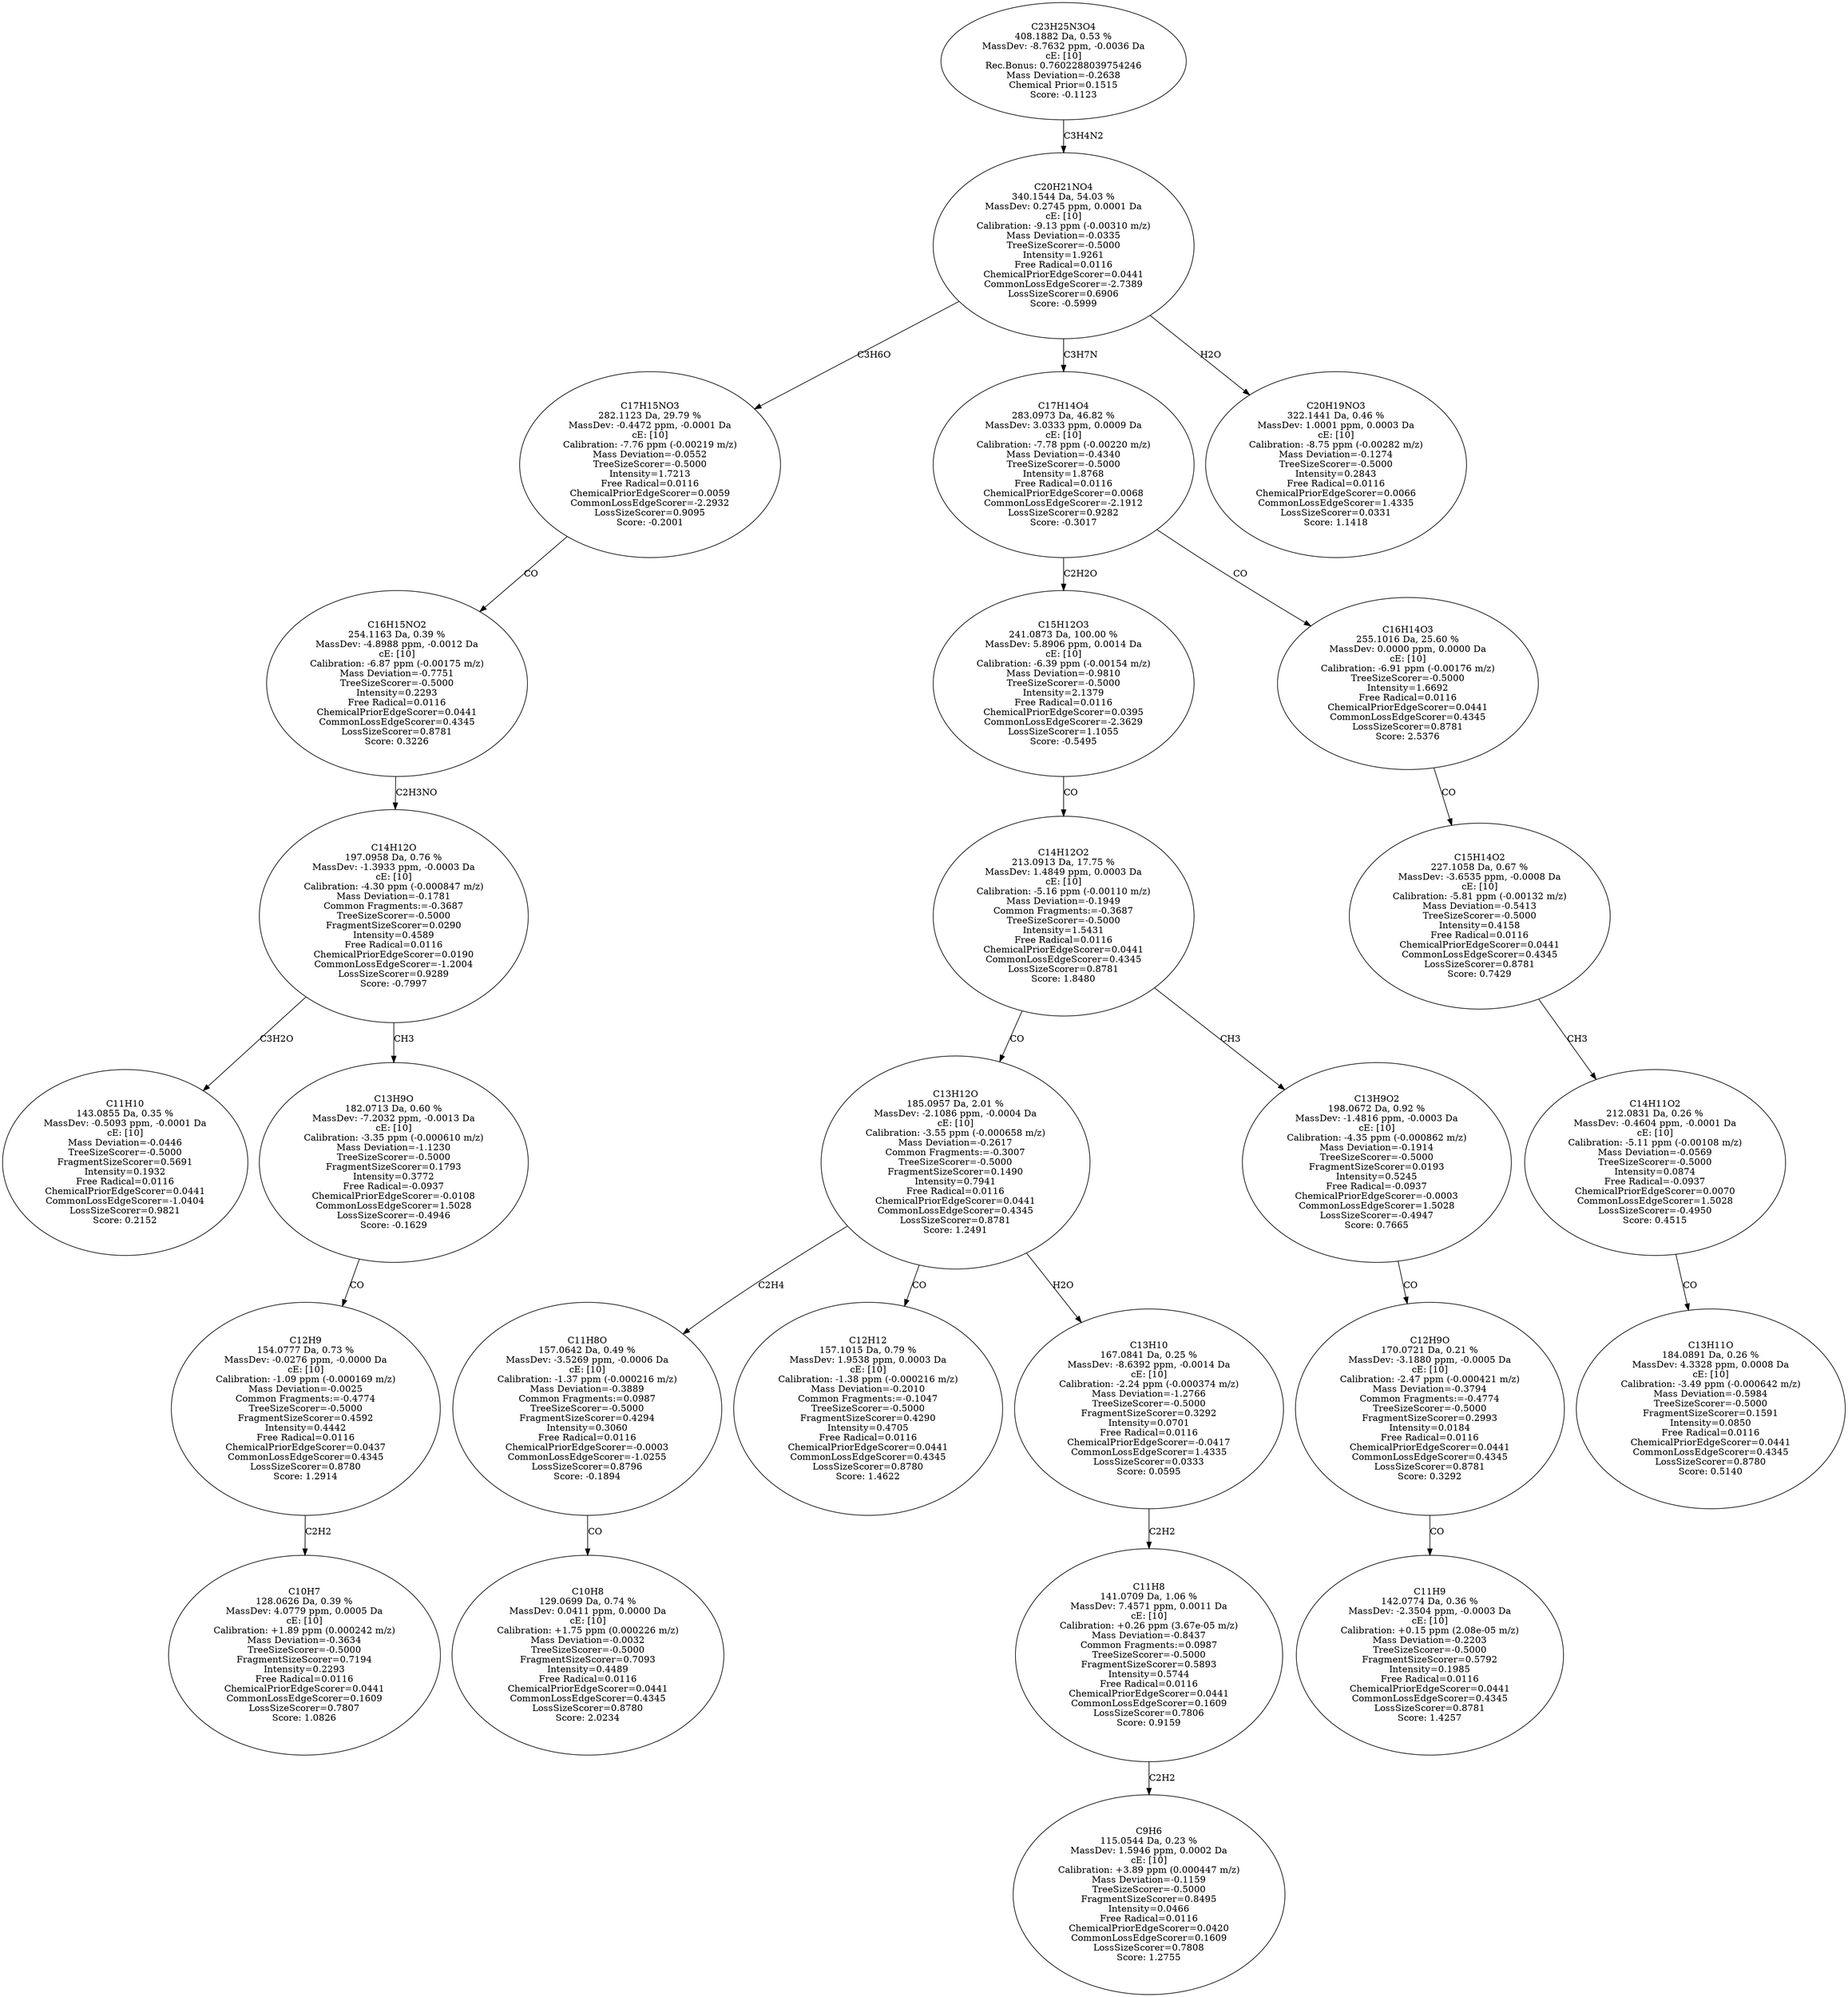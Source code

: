 strict digraph {
v1 [label="C11H10\n143.0855 Da, 0.35 %\nMassDev: -0.5093 ppm, -0.0001 Da\ncE: [10]\nMass Deviation=-0.0446\nTreeSizeScorer=-0.5000\nFragmentSizeScorer=0.5691\nIntensity=0.1932\nFree Radical=0.0116\nChemicalPriorEdgeScorer=0.0441\nCommonLossEdgeScorer=-1.0404\nLossSizeScorer=0.9821\nScore: 0.2152"];
v2 [label="C10H7\n128.0626 Da, 0.39 %\nMassDev: 4.0779 ppm, 0.0005 Da\ncE: [10]\nCalibration: +1.89 ppm (0.000242 m/z)\nMass Deviation=-0.3634\nTreeSizeScorer=-0.5000\nFragmentSizeScorer=0.7194\nIntensity=0.2293\nFree Radical=0.0116\nChemicalPriorEdgeScorer=0.0441\nCommonLossEdgeScorer=0.1609\nLossSizeScorer=0.7807\nScore: 1.0826"];
v3 [label="C12H9\n154.0777 Da, 0.73 %\nMassDev: -0.0276 ppm, -0.0000 Da\ncE: [10]\nCalibration: -1.09 ppm (-0.000169 m/z)\nMass Deviation=-0.0025\nCommon Fragments:=-0.4774\nTreeSizeScorer=-0.5000\nFragmentSizeScorer=0.4592\nIntensity=0.4442\nFree Radical=0.0116\nChemicalPriorEdgeScorer=0.0437\nCommonLossEdgeScorer=0.4345\nLossSizeScorer=0.8780\nScore: 1.2914"];
v4 [label="C13H9O\n182.0713 Da, 0.60 %\nMassDev: -7.2032 ppm, -0.0013 Da\ncE: [10]\nCalibration: -3.35 ppm (-0.000610 m/z)\nMass Deviation=-1.1230\nTreeSizeScorer=-0.5000\nFragmentSizeScorer=0.1793\nIntensity=0.3772\nFree Radical=-0.0937\nChemicalPriorEdgeScorer=-0.0108\nCommonLossEdgeScorer=1.5028\nLossSizeScorer=-0.4946\nScore: -0.1629"];
v5 [label="C14H12O\n197.0958 Da, 0.76 %\nMassDev: -1.3933 ppm, -0.0003 Da\ncE: [10]\nCalibration: -4.30 ppm (-0.000847 m/z)\nMass Deviation=-0.1781\nCommon Fragments:=-0.3687\nTreeSizeScorer=-0.5000\nFragmentSizeScorer=0.0290\nIntensity=0.4589\nFree Radical=0.0116\nChemicalPriorEdgeScorer=0.0190\nCommonLossEdgeScorer=-1.2004\nLossSizeScorer=0.9289\nScore: -0.7997"];
v6 [label="C16H15NO2\n254.1163 Da, 0.39 %\nMassDev: -4.8988 ppm, -0.0012 Da\ncE: [10]\nCalibration: -6.87 ppm (-0.00175 m/z)\nMass Deviation=-0.7751\nTreeSizeScorer=-0.5000\nIntensity=0.2293\nFree Radical=0.0116\nChemicalPriorEdgeScorer=0.0441\nCommonLossEdgeScorer=0.4345\nLossSizeScorer=0.8781\nScore: 0.3226"];
v7 [label="C17H15NO3\n282.1123 Da, 29.79 %\nMassDev: -0.4472 ppm, -0.0001 Da\ncE: [10]\nCalibration: -7.76 ppm (-0.00219 m/z)\nMass Deviation=-0.0552\nTreeSizeScorer=-0.5000\nIntensity=1.7213\nFree Radical=0.0116\nChemicalPriorEdgeScorer=0.0059\nCommonLossEdgeScorer=-2.2932\nLossSizeScorer=0.9095\nScore: -0.2001"];
v8 [label="C10H8\n129.0699 Da, 0.74 %\nMassDev: 0.0411 ppm, 0.0000 Da\ncE: [10]\nCalibration: +1.75 ppm (0.000226 m/z)\nMass Deviation=-0.0032\nTreeSizeScorer=-0.5000\nFragmentSizeScorer=0.7093\nIntensity=0.4489\nFree Radical=0.0116\nChemicalPriorEdgeScorer=0.0441\nCommonLossEdgeScorer=0.4345\nLossSizeScorer=0.8780\nScore: 2.0234"];
v9 [label="C11H8O\n157.0642 Da, 0.49 %\nMassDev: -3.5269 ppm, -0.0006 Da\ncE: [10]\nCalibration: -1.37 ppm (-0.000216 m/z)\nMass Deviation=-0.3889\nCommon Fragments:=0.0987\nTreeSizeScorer=-0.5000\nFragmentSizeScorer=0.4294\nIntensity=0.3060\nFree Radical=0.0116\nChemicalPriorEdgeScorer=-0.0003\nCommonLossEdgeScorer=-1.0255\nLossSizeScorer=0.8796\nScore: -0.1894"];
v10 [label="C12H12\n157.1015 Da, 0.79 %\nMassDev: 1.9538 ppm, 0.0003 Da\ncE: [10]\nCalibration: -1.38 ppm (-0.000216 m/z)\nMass Deviation=-0.2010\nCommon Fragments:=-0.1047\nTreeSizeScorer=-0.5000\nFragmentSizeScorer=0.4290\nIntensity=0.4705\nFree Radical=0.0116\nChemicalPriorEdgeScorer=0.0441\nCommonLossEdgeScorer=0.4345\nLossSizeScorer=0.8780\nScore: 1.4622"];
v11 [label="C9H6\n115.0544 Da, 0.23 %\nMassDev: 1.5946 ppm, 0.0002 Da\ncE: [10]\nCalibration: +3.89 ppm (0.000447 m/z)\nMass Deviation=-0.1159\nTreeSizeScorer=-0.5000\nFragmentSizeScorer=0.8495\nIntensity=0.0466\nFree Radical=0.0116\nChemicalPriorEdgeScorer=0.0420\nCommonLossEdgeScorer=0.1609\nLossSizeScorer=0.7808\nScore: 1.2755"];
v12 [label="C11H8\n141.0709 Da, 1.06 %\nMassDev: 7.4571 ppm, 0.0011 Da\ncE: [10]\nCalibration: +0.26 ppm (3.67e-05 m/z)\nMass Deviation=-0.8437\nCommon Fragments:=0.0987\nTreeSizeScorer=-0.5000\nFragmentSizeScorer=0.5893\nIntensity=0.5744\nFree Radical=0.0116\nChemicalPriorEdgeScorer=0.0441\nCommonLossEdgeScorer=0.1609\nLossSizeScorer=0.7806\nScore: 0.9159"];
v13 [label="C13H10\n167.0841 Da, 0.25 %\nMassDev: -8.6392 ppm, -0.0014 Da\ncE: [10]\nCalibration: -2.24 ppm (-0.000374 m/z)\nMass Deviation=-1.2766\nTreeSizeScorer=-0.5000\nFragmentSizeScorer=0.3292\nIntensity=0.0701\nFree Radical=0.0116\nChemicalPriorEdgeScorer=-0.0417\nCommonLossEdgeScorer=1.4335\nLossSizeScorer=0.0333\nScore: 0.0595"];
v14 [label="C13H12O\n185.0957 Da, 2.01 %\nMassDev: -2.1086 ppm, -0.0004 Da\ncE: [10]\nCalibration: -3.55 ppm (-0.000658 m/z)\nMass Deviation=-0.2617\nCommon Fragments:=-0.3007\nTreeSizeScorer=-0.5000\nFragmentSizeScorer=0.1490\nIntensity=0.7941\nFree Radical=0.0116\nChemicalPriorEdgeScorer=0.0441\nCommonLossEdgeScorer=0.4345\nLossSizeScorer=0.8781\nScore: 1.2491"];
v15 [label="C11H9\n142.0774 Da, 0.36 %\nMassDev: -2.3504 ppm, -0.0003 Da\ncE: [10]\nCalibration: +0.15 ppm (2.08e-05 m/z)\nMass Deviation=-0.2203\nTreeSizeScorer=-0.5000\nFragmentSizeScorer=0.5792\nIntensity=0.1985\nFree Radical=0.0116\nChemicalPriorEdgeScorer=0.0441\nCommonLossEdgeScorer=0.4345\nLossSizeScorer=0.8781\nScore: 1.4257"];
v16 [label="C12H9O\n170.0721 Da, 0.21 %\nMassDev: -3.1880 ppm, -0.0005 Da\ncE: [10]\nCalibration: -2.47 ppm (-0.000421 m/z)\nMass Deviation=-0.3794\nCommon Fragments:=-0.4774\nTreeSizeScorer=-0.5000\nFragmentSizeScorer=0.2993\nIntensity=0.0184\nFree Radical=0.0116\nChemicalPriorEdgeScorer=0.0441\nCommonLossEdgeScorer=0.4345\nLossSizeScorer=0.8781\nScore: 0.3292"];
v17 [label="C13H9O2\n198.0672 Da, 0.92 %\nMassDev: -1.4816 ppm, -0.0003 Da\ncE: [10]\nCalibration: -4.35 ppm (-0.000862 m/z)\nMass Deviation=-0.1914\nTreeSizeScorer=-0.5000\nFragmentSizeScorer=0.0193\nIntensity=0.5245\nFree Radical=-0.0937\nChemicalPriorEdgeScorer=-0.0003\nCommonLossEdgeScorer=1.5028\nLossSizeScorer=-0.4947\nScore: 0.7665"];
v18 [label="C14H12O2\n213.0913 Da, 17.75 %\nMassDev: 1.4849 ppm, 0.0003 Da\ncE: [10]\nCalibration: -5.16 ppm (-0.00110 m/z)\nMass Deviation=-0.1949\nCommon Fragments:=-0.3687\nTreeSizeScorer=-0.5000\nIntensity=1.5431\nFree Radical=0.0116\nChemicalPriorEdgeScorer=0.0441\nCommonLossEdgeScorer=0.4345\nLossSizeScorer=0.8781\nScore: 1.8480"];
v19 [label="C15H12O3\n241.0873 Da, 100.00 %\nMassDev: 5.8906 ppm, 0.0014 Da\ncE: [10]\nCalibration: -6.39 ppm (-0.00154 m/z)\nMass Deviation=-0.9810\nTreeSizeScorer=-0.5000\nIntensity=2.1379\nFree Radical=0.0116\nChemicalPriorEdgeScorer=0.0395\nCommonLossEdgeScorer=-2.3629\nLossSizeScorer=1.1055\nScore: -0.5495"];
v20 [label="C13H11O\n184.0891 Da, 0.26 %\nMassDev: 4.3328 ppm, 0.0008 Da\ncE: [10]\nCalibration: -3.49 ppm (-0.000642 m/z)\nMass Deviation=-0.5984\nTreeSizeScorer=-0.5000\nFragmentSizeScorer=0.1591\nIntensity=0.0850\nFree Radical=0.0116\nChemicalPriorEdgeScorer=0.0441\nCommonLossEdgeScorer=0.4345\nLossSizeScorer=0.8780\nScore: 0.5140"];
v21 [label="C14H11O2\n212.0831 Da, 0.26 %\nMassDev: -0.4604 ppm, -0.0001 Da\ncE: [10]\nCalibration: -5.11 ppm (-0.00108 m/z)\nMass Deviation=-0.0569\nTreeSizeScorer=-0.5000\nIntensity=0.0874\nFree Radical=-0.0937\nChemicalPriorEdgeScorer=0.0070\nCommonLossEdgeScorer=1.5028\nLossSizeScorer=-0.4950\nScore: 0.4515"];
v22 [label="C15H14O2\n227.1058 Da, 0.67 %\nMassDev: -3.6535 ppm, -0.0008 Da\ncE: [10]\nCalibration: -5.81 ppm (-0.00132 m/z)\nMass Deviation=-0.5413\nTreeSizeScorer=-0.5000\nIntensity=0.4158\nFree Radical=0.0116\nChemicalPriorEdgeScorer=0.0441\nCommonLossEdgeScorer=0.4345\nLossSizeScorer=0.8781\nScore: 0.7429"];
v23 [label="C16H14O3\n255.1016 Da, 25.60 %\nMassDev: 0.0000 ppm, 0.0000 Da\ncE: [10]\nCalibration: -6.91 ppm (-0.00176 m/z)\nTreeSizeScorer=-0.5000\nIntensity=1.6692\nFree Radical=0.0116\nChemicalPriorEdgeScorer=0.0441\nCommonLossEdgeScorer=0.4345\nLossSizeScorer=0.8781\nScore: 2.5376"];
v24 [label="C17H14O4\n283.0973 Da, 46.82 %\nMassDev: 3.0333 ppm, 0.0009 Da\ncE: [10]\nCalibration: -7.78 ppm (-0.00220 m/z)\nMass Deviation=-0.4340\nTreeSizeScorer=-0.5000\nIntensity=1.8768\nFree Radical=0.0116\nChemicalPriorEdgeScorer=0.0068\nCommonLossEdgeScorer=-2.1912\nLossSizeScorer=0.9282\nScore: -0.3017"];
v25 [label="C20H19NO3\n322.1441 Da, 0.46 %\nMassDev: 1.0001 ppm, 0.0003 Da\ncE: [10]\nCalibration: -8.75 ppm (-0.00282 m/z)\nMass Deviation=-0.1274\nTreeSizeScorer=-0.5000\nIntensity=0.2843\nFree Radical=0.0116\nChemicalPriorEdgeScorer=0.0066\nCommonLossEdgeScorer=1.4335\nLossSizeScorer=0.0331\nScore: 1.1418"];
v26 [label="C20H21NO4\n340.1544 Da, 54.03 %\nMassDev: 0.2745 ppm, 0.0001 Da\ncE: [10]\nCalibration: -9.13 ppm (-0.00310 m/z)\nMass Deviation=-0.0335\nTreeSizeScorer=-0.5000\nIntensity=1.9261\nFree Radical=0.0116\nChemicalPriorEdgeScorer=0.0441\nCommonLossEdgeScorer=-2.7389\nLossSizeScorer=0.6906\nScore: -0.5999"];
v27 [label="C23H25N3O4\n408.1882 Da, 0.53 %\nMassDev: -8.7632 ppm, -0.0036 Da\ncE: [10]\nRec.Bonus: 0.7602288039754246\nMass Deviation=-0.2638\nChemical Prior=0.1515\nScore: -0.1123"];
v5 -> v1 [label="C3H2O"];
v3 -> v2 [label="C2H2"];
v4 -> v3 [label="CO"];
v5 -> v4 [label="CH3"];
v6 -> v5 [label="C2H3NO"];
v7 -> v6 [label="CO"];
v26 -> v7 [label="C3H6O"];
v9 -> v8 [label="CO"];
v14 -> v9 [label="C2H4"];
v14 -> v10 [label="CO"];
v12 -> v11 [label="C2H2"];
v13 -> v12 [label="C2H2"];
v14 -> v13 [label="H2O"];
v18 -> v14 [label="CO"];
v16 -> v15 [label="CO"];
v17 -> v16 [label="CO"];
v18 -> v17 [label="CH3"];
v19 -> v18 [label="CO"];
v24 -> v19 [label="C2H2O"];
v21 -> v20 [label="CO"];
v22 -> v21 [label="CH3"];
v23 -> v22 [label="CO"];
v24 -> v23 [label="CO"];
v26 -> v24 [label="C3H7N"];
v26 -> v25 [label="H2O"];
v27 -> v26 [label="C3H4N2"];
}
